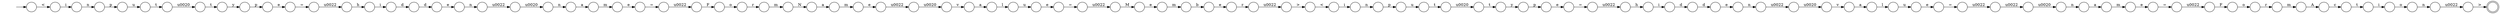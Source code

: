 digraph Automaton {
  rankdir = LR;
  0 [shape=circle,label=""];
  0 -> 82 [label="d"]
  1 [shape=circle,label=""];
  1 -> 58 [label="e"]
  2 [shape=circle,label=""];
  2 -> 47 [label="\u0020"]
  3 [shape=circle,label=""];
  3 -> 97 [label="\u0022"]
  4 [shape=circle,label=""];
  4 -> 76 [label="e"]
  5 [shape=circle,label=""];
  5 -> 8 [label="e"]
  6 [shape=circle,label=""];
  6 -> 65 [label="t"]
  7 [shape=circle,label=""];
  7 -> 78 [label=">"]
  8 [shape=circle,label=""];
  8 -> 3 [label="="]
  9 [shape=circle,label=""];
  9 -> 15 [label="n"]
  10 [shape=circle,label=""];
  10 -> 89 [label="\u0022"]
  11 [shape=circle,label=""];
  11 -> 83 [label="="]
  12 [shape=circle,label=""];
  12 -> 17 [label="<"]
  13 [shape=circle,label=""];
  13 -> 54 [label="\u0022"]
  14 [shape=circle,label=""];
  14 -> 75 [label="o"]
  15 [shape=circle,label=""];
  15 -> 34 [label="p"]
  16 [shape=circle,label=""];
  16 -> 25 [label="b"]
  17 [shape=circle,label=""];
  17 -> 33 [label="i"]
  18 [shape=circle,label=""];
  18 -> 45 [label="h"]
  19 [shape=circle,label=""];
  19 -> 72 [label="o"]
  20 [shape=circle,label=""];
  20 -> 6 [label="\u0020"]
  21 [shape=circle,label=""];
  21 -> 91 [label="p"]
  22 [shape=circle,label=""];
  22 -> 80 [label="e"]
  23 [shape=circle,label=""];
  23 -> 99 [label="r"]
  24 [shape=circle,label=""];
  24 -> 18 [label="\u0022"]
  25 [shape=circle,label=""];
  25 -> 40 [label="e"]
  26 [shape=circle,label=""];
  26 -> 16 [label="m"]
  27 [shape=circle,label=""];
  27 -> 26 [label="e"]
  28 [shape=circle,label=""];
  28 -> 87 [label="m"]
  29 [shape=circle,label=""];
  29 -> 70 [label="="]
  30 [shape=circle,label=""];
  30 -> 41 [label="m"]
  31 [shape=circle,label=""];
  31 -> 92 [label="\u0020"]
  32 [shape=circle,label=""];
  32 -> 100 [label="n"]
  33 [shape=circle,label=""];
  33 -> 44 [label="n"]
  34 [shape=circle,label=""];
  34 -> 67 [label="u"]
  35 [shape=circle,label=""];
  35 -> 52 [label="d"]
  36 [shape=circle,label=""];
  36 -> 9 [label="i"]
  37 [shape=circle,label=""];
  37 -> 98 [label="a"]
  38 [shape=circle,label=""];
  38 -> 14 [label="i"]
  39 [shape=circle,label=""];
  39 -> 49 [label="v"]
  40 [shape=circle,label=""];
  40 -> 10 [label="r"]
  41 [shape=circle,label=""];
  41 -> 13 [label="e"]
  42 [shape=circle,label=""];
  42 -> 62 [label="l"]
  43 [shape=circle,label=""];
  43 -> 32 [label="\u0020"]
  44 [shape=circle,label=""];
  44 -> 61 [label="p"]
  45 [shape=circle,label=""];
  45 -> 0 [label="i"]
  46 [shape=circle,label=""];
  46 -> 19 [label="F"]
  47 [shape=circle,label=""];
  47 -> 37 [label="n"]
  48 [shape=circle,label=""];
  48 -> 7 [label="\u0022"]
  49 [shape=circle,label=""];
  49 -> 42 [label="a"]
  50 [shape=circle,label=""];
  50 -> 81 [label="m"]
  51 [shape=circle,label=""];
  51 -> 2 [label="\u0022"]
  52 [shape=circle,label=""];
  52 -> 1 [label="d"]
  53 [shape=circle,label=""];
  53 -> 38 [label="t"]
  54 [shape=circle,label=""];
  54 -> 39 [label="\u0020"]
  55 [shape=circle,label=""];
  55 -> 95 [label="a"]
  56 [shape=circle,label=""];
  56 -> 64 [label="="]
  57 [shape=circle,label=""];
  57 -> 35 [label="i"]
  58 [shape=circle,label=""];
  58 -> 85 [label="n"]
  59 [shape=circle,label=""];
  59 -> 57 [label="h"]
  60 [shape=circle,label=""];
  60 -> 66 [label="="]
  61 [shape=circle,label=""];
  61 -> 93 [label="u"]
  62 [shape=circle,label=""];
  62 -> 5 [label="u"]
  63 [shape=circle,label=""];
  63 -> 86 [label="N"]
  64 [shape=circle,label=""];
  64 -> 88 [label="\u0022"]
  65 [shape=circle,label=""];
  65 -> 74 [label="y"]
  66 [shape=circle,label=""];
  66 -> 46 [label="\u0022"]
  67 [shape=circle,label=""];
  67 -> 20 [label="t"]
  68 [shape=circle,label=""];
  68 -> 90 [label="\u0020"]
  69 [shape=circle,label=""];
  69 -> 94 [label="u"]
  70 [shape=circle,label=""];
  70 -> 59 [label="\u0022"]
  71 [shape=circle,label=""];
  71 -> 23 [label="o"]
  72 [shape=circle,label=""];
  72 -> 50 [label="r"]
  73 [shape=circle,label=""];
  73 -> 56 [label="e"]
  74 [shape=circle,label=""];
  74 -> 4 [label="p"]
  75 [shape=circle,label=""];
  75 -> 48 [label="n"]
  76 [shape=circle,label=""];
  76 -> 24 [label="="]
  77 [shape=circle,label=""];
  initial [shape=plaintext,label=""];
  initial -> 77
  77 -> 36 [label="<"]
  78 [shape=doublecircle,label=""];
  79 [shape=circle,label=""];
  79 -> 21 [label="y"]
  80 [shape=circle,label=""];
  80 -> 51 [label="n"]
  81 [shape=circle,label=""];
  81 -> 84 [label="A"]
  82 [shape=circle,label=""];
  82 -> 22 [label="d"]
  83 [shape=circle,label=""];
  83 -> 96 [label="\u0022"]
  84 [shape=circle,label=""];
  84 -> 53 [label="c"]
  85 [shape=circle,label=""];
  85 -> 31 [label="\u0022"]
  86 [shape=circle,label=""];
  86 -> 30 [label="a"]
  87 [shape=circle,label=""];
  87 -> 60 [label="e"]
  88 [shape=circle,label=""];
  88 -> 71 [label="F"]
  89 [shape=circle,label=""];
  89 -> 12 [label=">"]
  90 [shape=circle,label=""];
  90 -> 79 [label="t"]
  91 [shape=circle,label=""];
  91 -> 29 [label="e"]
  92 [shape=circle,label=""];
  92 -> 55 [label="v"]
  93 [shape=circle,label=""];
  93 -> 68 [label="t"]
  94 [shape=circle,label=""];
  94 -> 11 [label="e"]
  95 [shape=circle,label=""];
  95 -> 69 [label="l"]
  96 [shape=circle,label=""];
  96 -> 43 [label="\u0022"]
  97 [shape=circle,label=""];
  97 -> 27 [label="M"]
  98 [shape=circle,label=""];
  98 -> 73 [label="m"]
  99 [shape=circle,label=""];
  99 -> 63 [label="m"]
  100 [shape=circle,label=""];
  100 -> 28 [label="a"]
}

